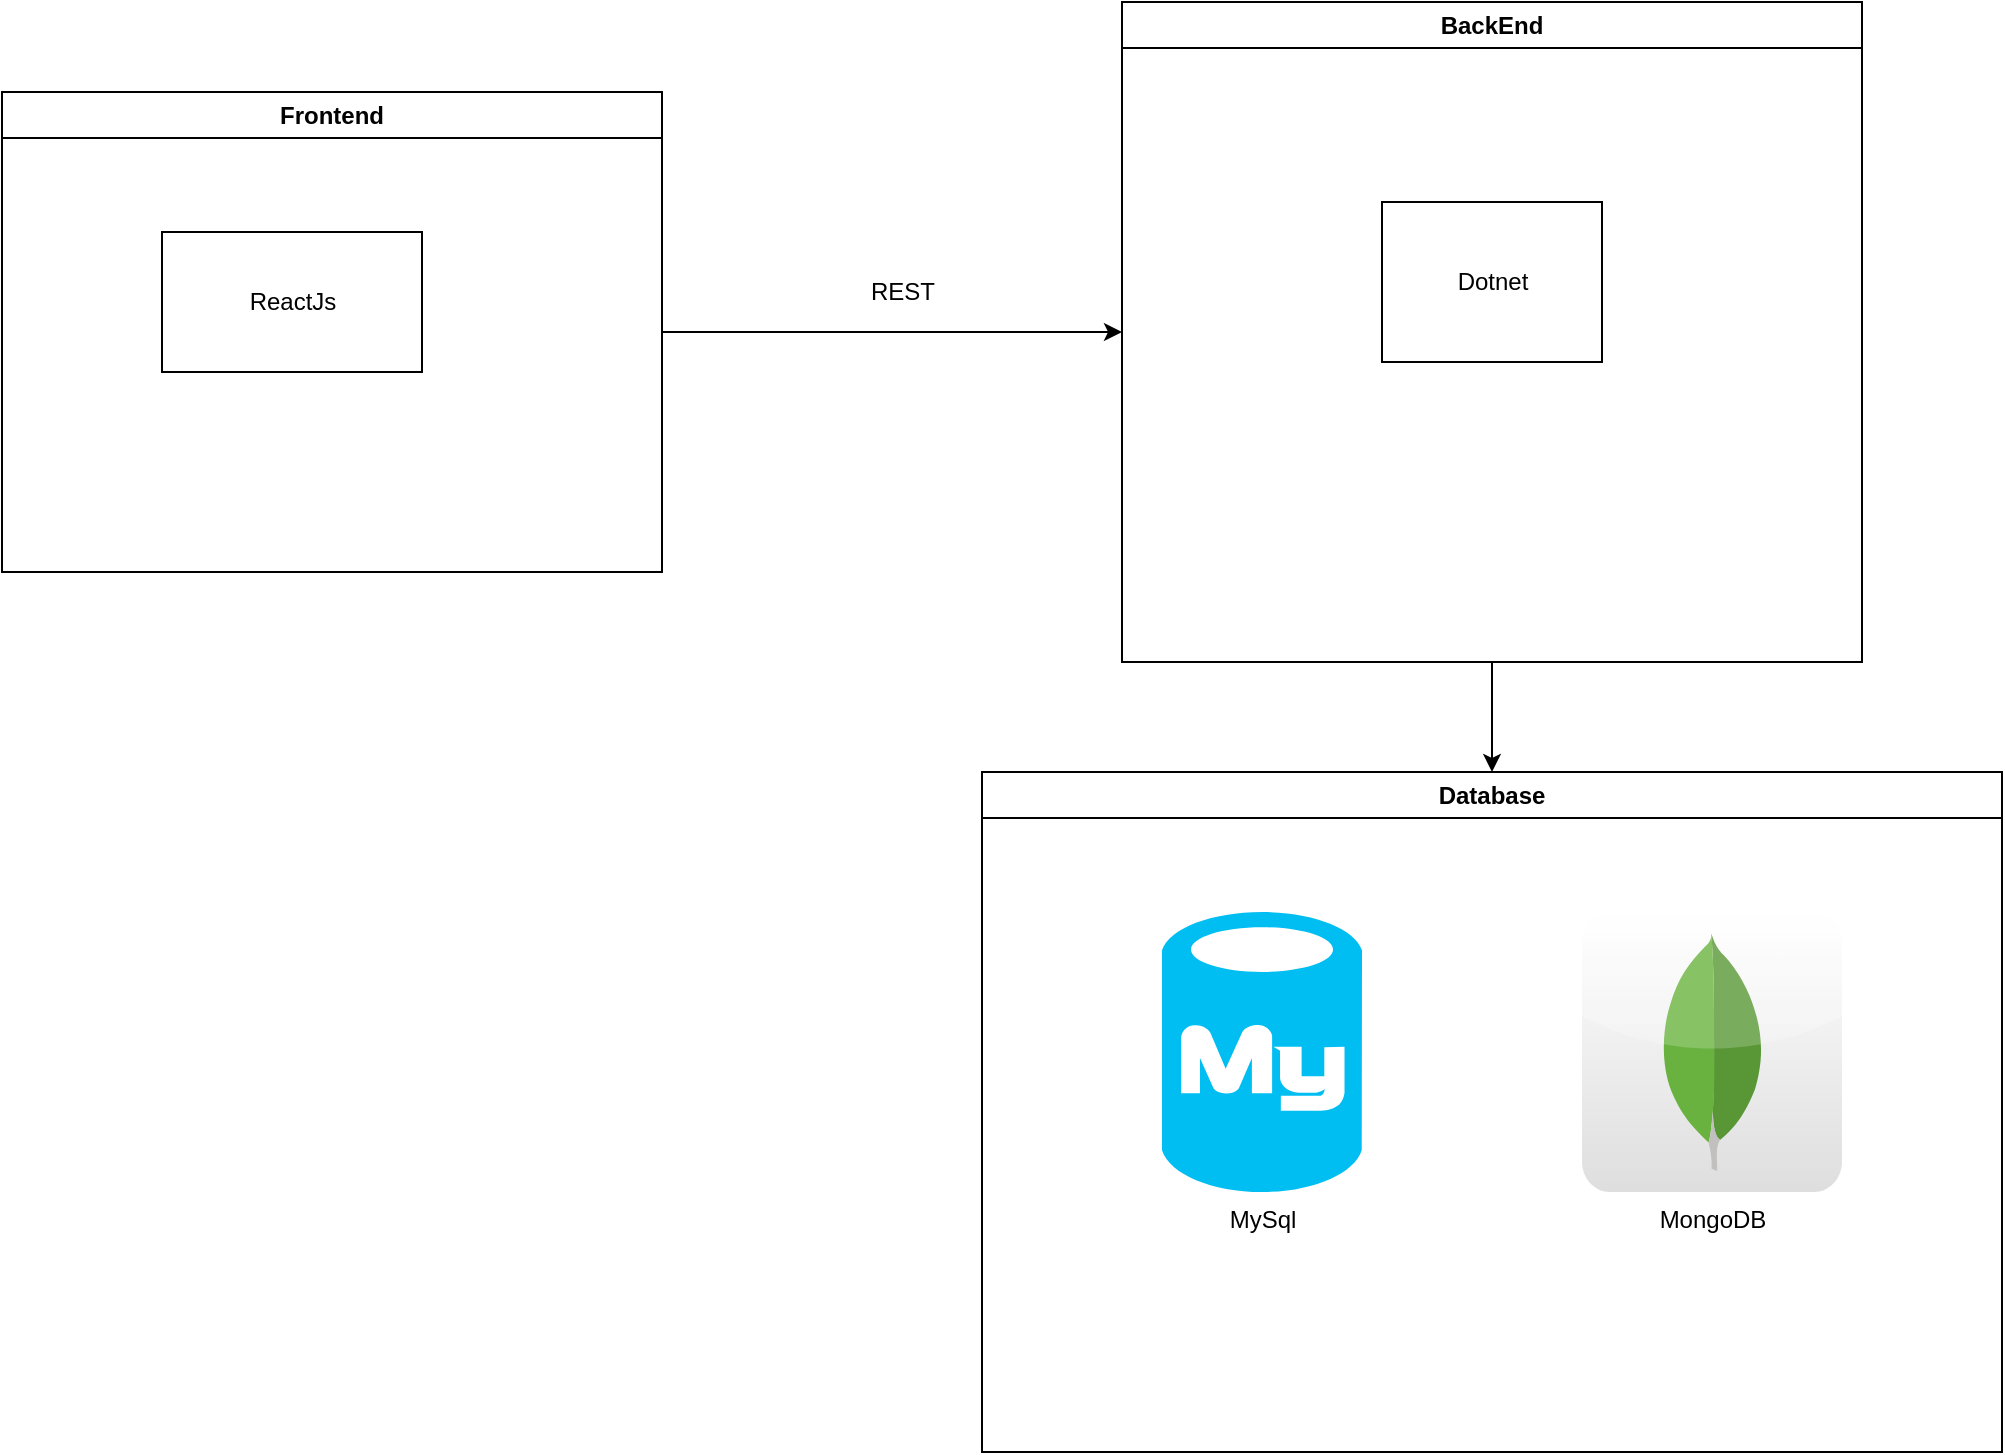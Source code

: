 <mxfile>
    <diagram id="iJSa-AHmt7INhMSeMUTo" name="Infrastructure">
        <mxGraphModel dx="673" dy="527" grid="1" gridSize="10" guides="1" tooltips="1" connect="1" arrows="1" fold="1" page="1" pageScale="1" pageWidth="850" pageHeight="1100" math="0" shadow="0">
            <root>
                <mxCell id="0"/>
                <mxCell id="1" parent="0"/>
                <mxCell id="4" value="BackEnd" style="swimlane;whiteSpace=wrap;html=1;" parent="1" vertex="1">
                    <mxGeometry x="870" y="155" width="370" height="330" as="geometry"/>
                </mxCell>
                <mxCell id="8" value="Dotnet" style="html=1;" parent="4" vertex="1">
                    <mxGeometry x="130" y="100" width="110" height="80" as="geometry"/>
                </mxCell>
                <mxCell id="5" value="Frontend" style="swimlane;whiteSpace=wrap;html=1;" parent="1" vertex="1">
                    <mxGeometry x="310" y="200" width="330" height="240" as="geometry"/>
                </mxCell>
                <mxCell id="10" value="ReactJs" style="html=1;" parent="5" vertex="1">
                    <mxGeometry x="80" y="70" width="130" height="70" as="geometry"/>
                </mxCell>
                <mxCell id="6" value="MySql" style="verticalLabelPosition=bottom;html=1;verticalAlign=top;align=center;strokeColor=none;fillColor=#00BEF2;shape=mxgraph.azure.mysql_database;" parent="1" vertex="1">
                    <mxGeometry x="890" y="610" width="100" height="140" as="geometry"/>
                </mxCell>
                <mxCell id="7" value="MongoDB" style="dashed=0;outlineConnect=0;html=1;align=center;labelPosition=center;verticalLabelPosition=bottom;verticalAlign=top;shape=mxgraph.webicons.mongodb;gradientColor=#DFDEDE" parent="1" vertex="1">
                    <mxGeometry x="1100" y="610" width="130" height="140" as="geometry"/>
                </mxCell>
                <mxCell id="12" value="" style="endArrow=classic;html=1;entryX=0;entryY=0.5;entryDx=0;entryDy=0;" parent="1" target="4" edge="1">
                    <mxGeometry width="50" height="50" relative="1" as="geometry">
                        <mxPoint x="640" y="320" as="sourcePoint"/>
                        <mxPoint x="730" y="310" as="targetPoint"/>
                    </mxGeometry>
                </mxCell>
                <mxCell id="13" value="REST" style="text;html=1;align=center;verticalAlign=middle;resizable=0;points=[];autosize=1;strokeColor=none;fillColor=none;" parent="1" vertex="1">
                    <mxGeometry x="730" y="285" width="60" height="30" as="geometry"/>
                </mxCell>
                <mxCell id="14" value="Database" style="swimlane;whiteSpace=wrap;html=1;" parent="1" vertex="1">
                    <mxGeometry x="800" y="540" width="510" height="340" as="geometry"/>
                </mxCell>
                <mxCell id="15" value="" style="endArrow=classic;html=1;entryX=0.5;entryY=0;entryDx=0;entryDy=0;exitX=0.5;exitY=1;exitDx=0;exitDy=0;" parent="1" source="4" target="14" edge="1">
                    <mxGeometry width="50" height="50" relative="1" as="geometry">
                        <mxPoint x="650" y="330" as="sourcePoint"/>
                        <mxPoint x="880" y="330" as="targetPoint"/>
                    </mxGeometry>
                </mxCell>
            </root>
        </mxGraphModel>
    </diagram>
    <diagram id="3F3QnSAFxDDI240PLBNH" name="Bussiness Domain">
        <mxGraphModel dx="1642" dy="620" grid="1" gridSize="10" guides="1" tooltips="1" connect="1" arrows="1" fold="1" page="1" pageScale="1" pageWidth="850" pageHeight="1100" math="0" shadow="0">
            <root>
                <mxCell id="0"/>
                <mxCell id="1" parent="0"/>
                <mxCell id="6E6npAFQ1C8DCWpmQ9Y4-22" style="edgeStyle=none;html=1;entryX=0.5;entryY=1;entryDx=0;entryDy=0;endArrow=none;endFill=0;" edge="1" parent="1" source="6E6npAFQ1C8DCWpmQ9Y4-2" target="6E6npAFQ1C8DCWpmQ9Y4-20">
                    <mxGeometry relative="1" as="geometry"/>
                </mxCell>
                <mxCell id="6E6npAFQ1C8DCWpmQ9Y4-25" style="edgeStyle=none;html=1;entryX=0.853;entryY=0.68;entryDx=0;entryDy=0;entryPerimeter=0;endArrow=none;endFill=0;" edge="1" parent="1" source="6E6npAFQ1C8DCWpmQ9Y4-2" target="6E6npAFQ1C8DCWpmQ9Y4-23">
                    <mxGeometry relative="1" as="geometry"/>
                </mxCell>
                <mxCell id="6E6npAFQ1C8DCWpmQ9Y4-2" value="Event&lt;br&gt;" style="html=1;" vertex="1" parent="1">
                    <mxGeometry x="350" y="950" width="110" height="50" as="geometry"/>
                </mxCell>
                <mxCell id="6E6npAFQ1C8DCWpmQ9Y4-12" style="edgeStyle=none;html=1;entryX=0.5;entryY=0;entryDx=0;entryDy=0;endArrow=none;endFill=0;" edge="1" parent="1" source="6E6npAFQ1C8DCWpmQ9Y4-3" target="6E6npAFQ1C8DCWpmQ9Y4-11">
                    <mxGeometry relative="1" as="geometry"/>
                </mxCell>
                <mxCell id="6E6npAFQ1C8DCWpmQ9Y4-14" style="edgeStyle=none;html=1;entryX=0;entryY=0.5;entryDx=0;entryDy=0;endArrow=none;endFill=0;" edge="1" parent="1" source="6E6npAFQ1C8DCWpmQ9Y4-3" target="6E6npAFQ1C8DCWpmQ9Y4-10">
                    <mxGeometry relative="1" as="geometry"/>
                </mxCell>
                <mxCell id="6E6npAFQ1C8DCWpmQ9Y4-3" value="User" style="html=1;" vertex="1" parent="1">
                    <mxGeometry x="-32.5" y="530" width="100" height="40" as="geometry"/>
                </mxCell>
                <mxCell id="6E6npAFQ1C8DCWpmQ9Y4-13" style="edgeStyle=none;html=1;entryX=0.5;entryY=1;entryDx=0;entryDy=0;endArrow=none;endFill=0;" edge="1" parent="1" source="6E6npAFQ1C8DCWpmQ9Y4-4" target="6E6npAFQ1C8DCWpmQ9Y4-11">
                    <mxGeometry relative="1" as="geometry"/>
                </mxCell>
                <mxCell id="6E6npAFQ1C8DCWpmQ9Y4-24" style="edgeStyle=none;html=1;entryX=0.337;entryY=0.173;entryDx=0;entryDy=0;entryPerimeter=0;endArrow=none;endFill=0;" edge="1" parent="1" source="6E6npAFQ1C8DCWpmQ9Y4-4" target="6E6npAFQ1C8DCWpmQ9Y4-23">
                    <mxGeometry relative="1" as="geometry"/>
                </mxCell>
                <mxCell id="6E6npAFQ1C8DCWpmQ9Y4-4" value="Ticket" style="html=1;" vertex="1" parent="1">
                    <mxGeometry x="2.5" y="760" width="110" height="50" as="geometry"/>
                </mxCell>
                <mxCell id="6E6npAFQ1C8DCWpmQ9Y4-18" style="edgeStyle=none;html=1;entryX=0.5;entryY=1;entryDx=0;entryDy=0;endArrow=none;endFill=0;" edge="1" parent="1" source="6E6npAFQ1C8DCWpmQ9Y4-5" target="6E6npAFQ1C8DCWpmQ9Y4-16">
                    <mxGeometry relative="1" as="geometry"/>
                </mxCell>
                <mxCell id="6E6npAFQ1C8DCWpmQ9Y4-21" style="edgeStyle=none;html=1;entryX=0.5;entryY=0;entryDx=0;entryDy=0;endArrow=none;endFill=0;" edge="1" parent="1" source="6E6npAFQ1C8DCWpmQ9Y4-5" target="6E6npAFQ1C8DCWpmQ9Y4-20">
                    <mxGeometry relative="1" as="geometry"/>
                </mxCell>
                <mxCell id="6E6npAFQ1C8DCWpmQ9Y4-5" value="Channel&lt;br&gt;" style="html=1;" vertex="1" parent="1">
                    <mxGeometry x="350" y="750" width="110" height="40" as="geometry"/>
                </mxCell>
                <mxCell id="6E6npAFQ1C8DCWpmQ9Y4-17" style="edgeStyle=none;html=1;entryX=0.5;entryY=0;entryDx=0;entryDy=0;endArrow=none;endFill=0;" edge="1" parent="1" source="6E6npAFQ1C8DCWpmQ9Y4-6" target="6E6npAFQ1C8DCWpmQ9Y4-16">
                    <mxGeometry relative="1" as="geometry"/>
                </mxCell>
                <mxCell id="6E6npAFQ1C8DCWpmQ9Y4-6" value="Subscription" style="html=1;" vertex="1" parent="1">
                    <mxGeometry x="347.5" y="525" width="110" height="50" as="geometry"/>
                </mxCell>
                <mxCell id="6E6npAFQ1C8DCWpmQ9Y4-15" style="edgeStyle=none;html=1;entryX=0;entryY=0.5;entryDx=0;entryDy=0;endArrow=none;endFill=0;" edge="1" parent="1" source="6E6npAFQ1C8DCWpmQ9Y4-10" target="6E6npAFQ1C8DCWpmQ9Y4-6">
                    <mxGeometry relative="1" as="geometry"/>
                </mxCell>
                <mxCell id="6E6npAFQ1C8DCWpmQ9Y4-10" value="Has" style="rhombus;whiteSpace=wrap;html=1;" vertex="1" parent="1">
                    <mxGeometry x="170" y="510" width="115" height="80" as="geometry"/>
                </mxCell>
                <mxCell id="6E6npAFQ1C8DCWpmQ9Y4-11" value="Buy" style="rhombus;whiteSpace=wrap;html=1;" vertex="1" parent="1">
                    <mxGeometry x="-40" y="630" width="115" height="80" as="geometry"/>
                </mxCell>
                <mxCell id="6E6npAFQ1C8DCWpmQ9Y4-16" value="Belong" style="rhombus;whiteSpace=wrap;html=1;" vertex="1" parent="1">
                    <mxGeometry x="345" y="620" width="115" height="80" as="geometry"/>
                </mxCell>
                <mxCell id="6E6npAFQ1C8DCWpmQ9Y4-20" value="Produce" style="rhombus;whiteSpace=wrap;html=1;" vertex="1" parent="1">
                    <mxGeometry x="347.5" y="830" width="115" height="80" as="geometry"/>
                </mxCell>
                <mxCell id="6E6npAFQ1C8DCWpmQ9Y4-23" value="Has" style="rhombus;whiteSpace=wrap;html=1;" vertex="1" parent="1">
                    <mxGeometry x="150" y="890" width="115" height="80" as="geometry"/>
                </mxCell>
            </root>
        </mxGraphModel>
    </diagram>
</mxfile>